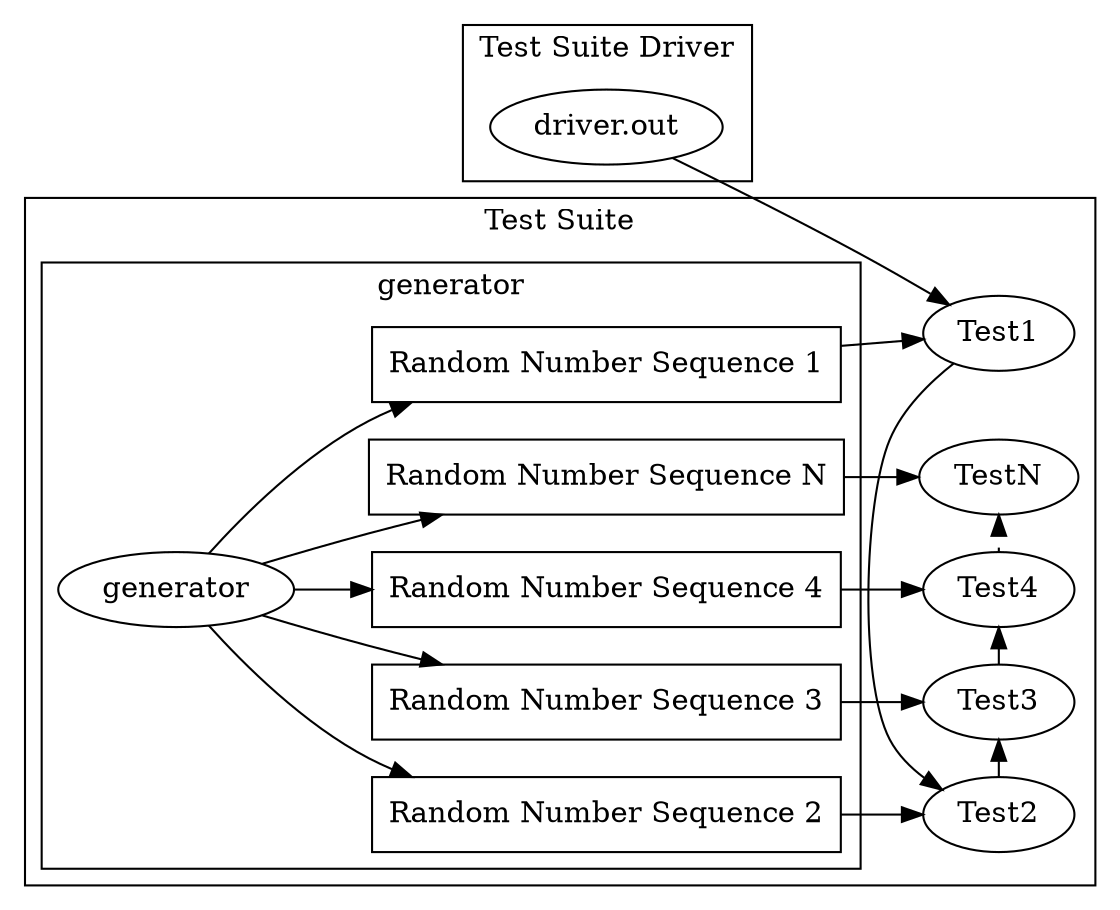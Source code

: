 digraph Testu1_serial {
  rankdir=LR;
  subgraph cluster_test_suite_driver{
    label = "Test Suite Driver";
    rank = same;
    "driver.out";
    }
  subgraph cluster_test_suite {
    label = "Test Suite";
    rank = same;
    Test1;
    Test1 -> Test2 [constraint=false];
    Test2 -> Test3 [constraint=false];
    Test3 -> Test4 [constraint=false];
    Test4 -> TestN [constraint=false, style=dotted];
  subgraph cluster_generator {
    label = "generator"
    rank = same;
    generator [constraint = false] ;
    randomNumberSeq1 [ shape = box, label = "Random Number Sequence 1" ];
    randomNumberSeq2 [ shape = box, label = "Random Number Sequence 2" ];
    randomNumberSeq3 [ shape = box, label = "Random Number Sequence 3" ];
    randomNumberSeq4 [ shape = box, label = "Random Number Sequence 4" ];
    randomNumberSeqN [ shape = box, label = "Random Number Sequence N" ];
    generator -> randomNumberSeq1;
    generator -> randomNumberSeq2;
    generator -> randomNumberSeq3;
    generator -> randomNumberSeq4;
    generator -> randomNumberSeqN;
  }
  }
  "driver.out" -> Test1;
  randomNumberSeq1 -> Test1;
  randomNumberSeq2 -> Test2;
  randomNumberSeq3 -> Test3;
  randomNumberSeq4 -> Test4;
  randomNumberSeqN -> TestN;
}
